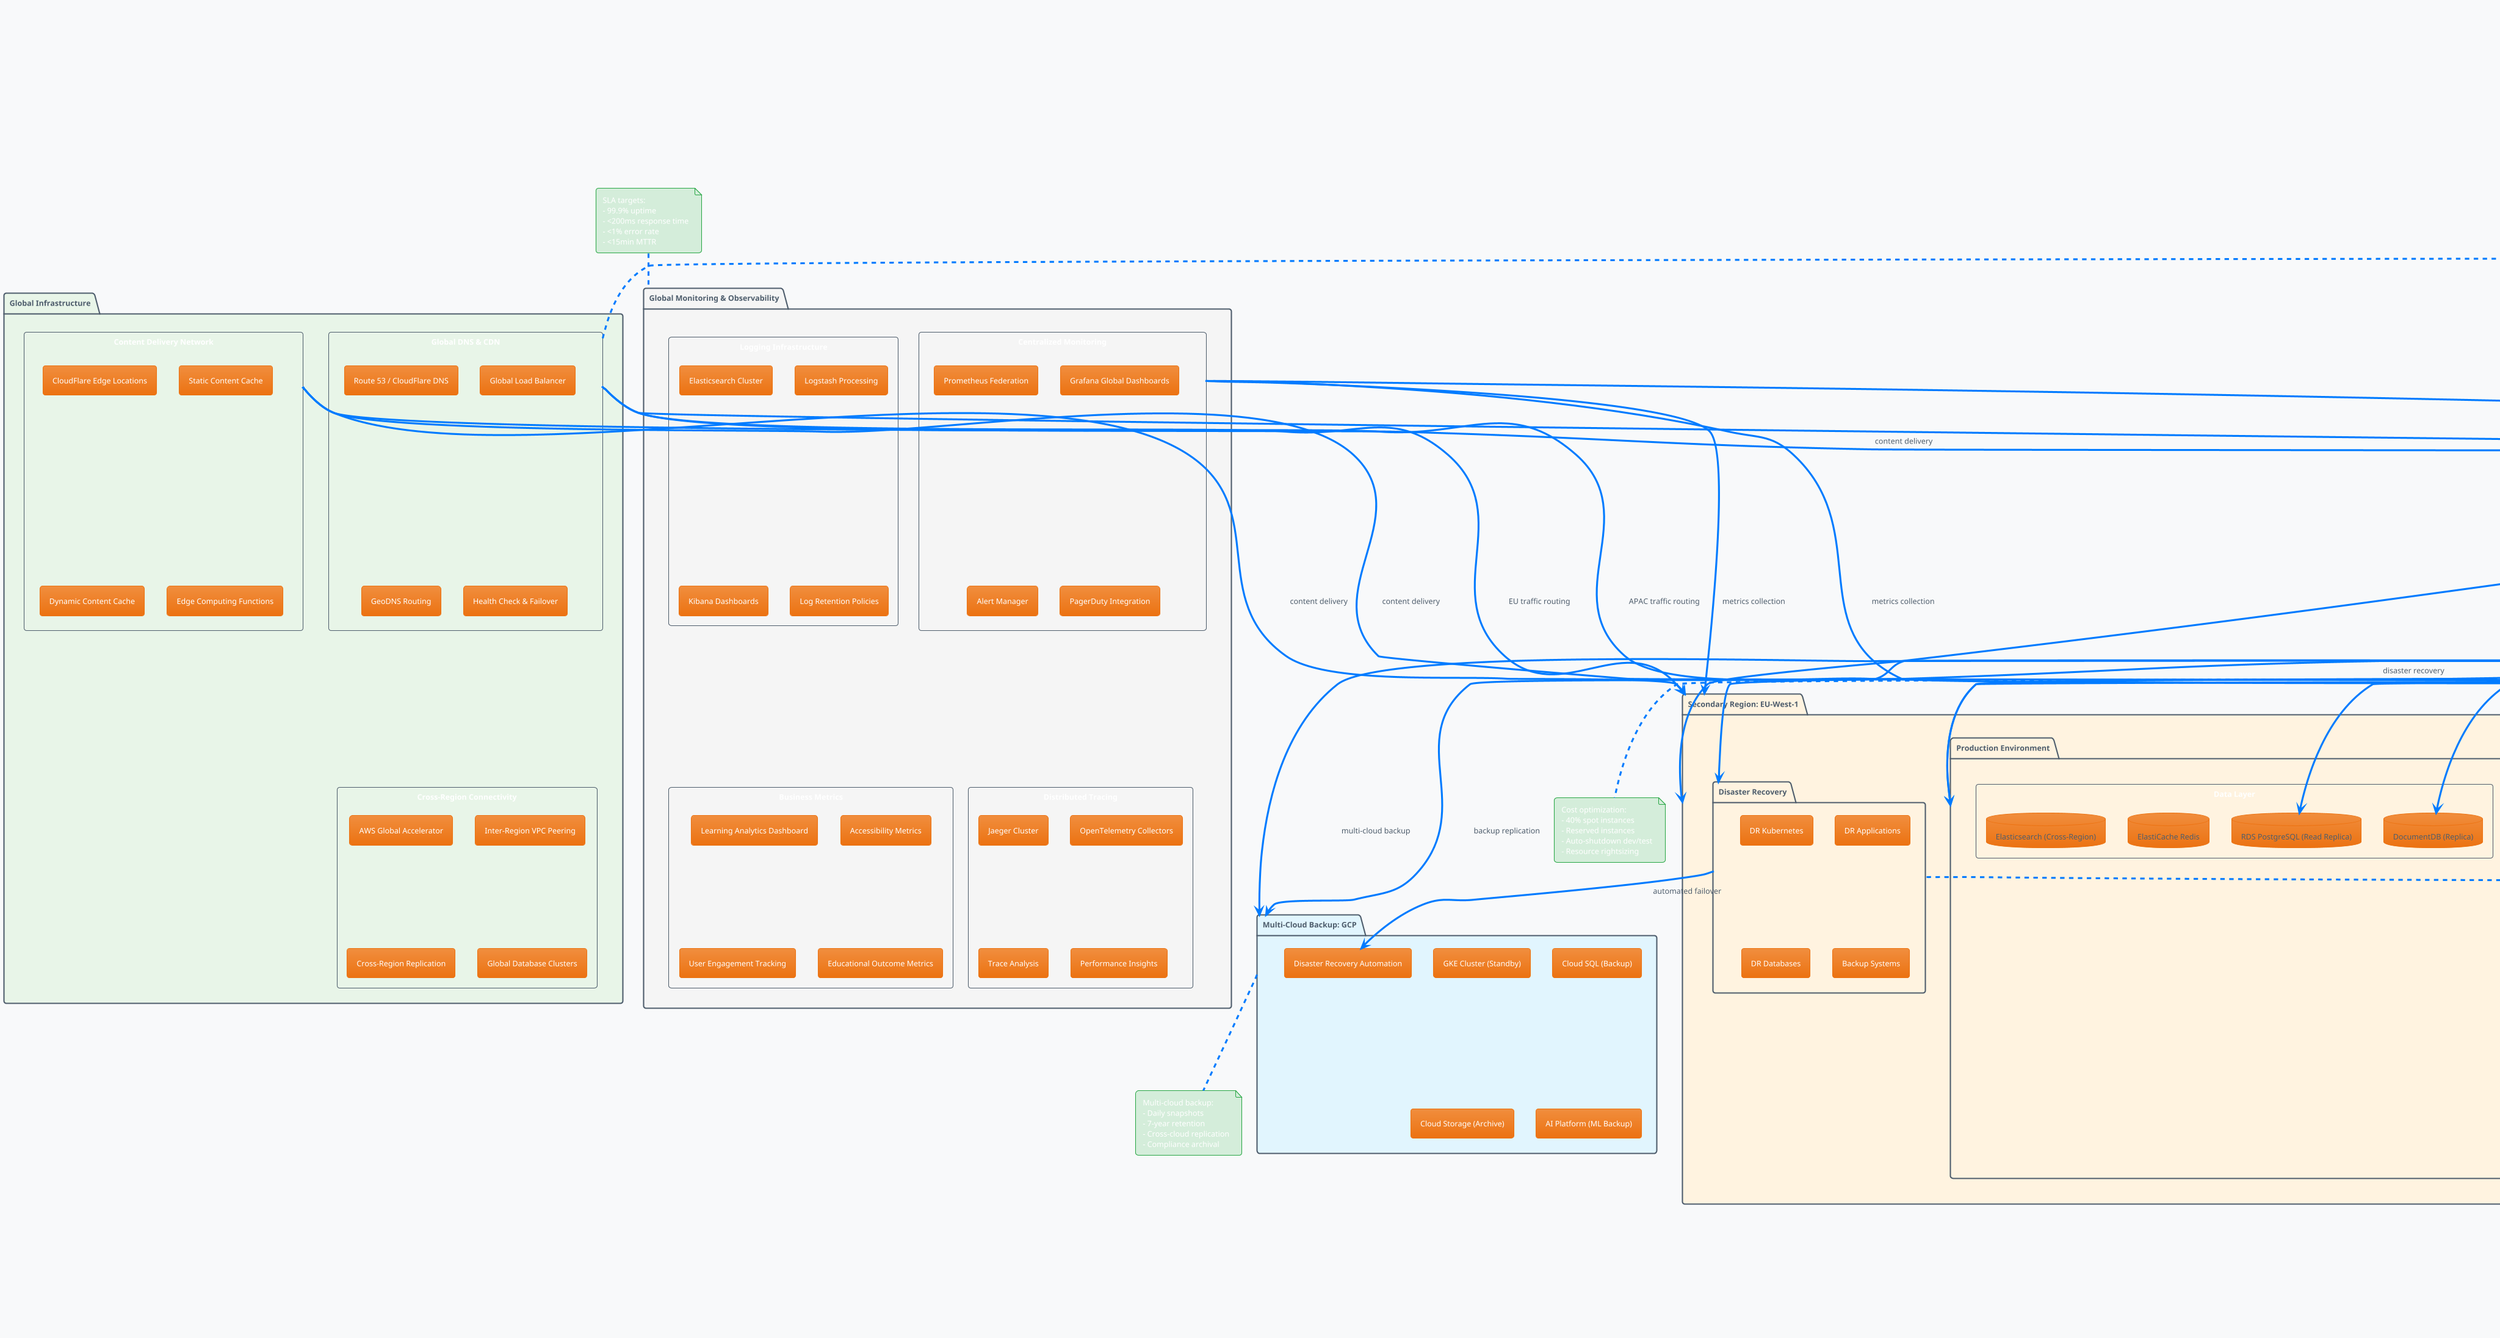 @startuml EvalPoint Deployment Architecture
!theme aws-orange

title EvalPoint - Deployment Architecture\nMulti-Cloud, Multi-Region, Auto-Scaling Infrastructure

skinparam backgroundColor #f8f9fa
skinparam componentStyle rectangle
skinparam rectangleBackgroundColor #ffffff
skinparam rectangleBorderColor #6c757d
skinparam arrowColor #007bff
skinparam noteBackgroundColor #d4edda
skinparam noteBorderColor #28a745

' Global Infrastructure
package "Global Infrastructure" as global_infra #e8f5e8 {
  component "Global DNS & CDN" as global_dns {
    component "Route 53 / CloudFlare DNS" as dns
    component "Global Load Balancer" as global_lb
    component "GeoDNS Routing" as geodns
    component "Health Check & Failover" as health_failover
  }
  
  component "Content Delivery Network" as cdn {
    component "CloudFlare Edge Locations" as edge_locations
    component "Static Content Cache" as static_cache
    component "Dynamic Content Cache" as dynamic_cache
    component "Edge Computing Functions" as edge_functions
  }
  
  component "Cross-Region Connectivity" as cross_region {
    component "AWS Global Accelerator" as global_accelerator
    component "Inter-Region VPC Peering" as vpc_peering
    component "Cross-Region Replication" as cross_replication
    component "Global Database Clusters" as global_db
  }
}

' Primary Region: US-East (Virginia)
package "Primary Region: US-East-1" as us_east #e3f2fd {
  package "Production Environment" as us_prod {
    component "Kubernetes Cluster (EKS)" as us_k8s {
      component "Control Plane (Managed)" as us_control_plane
      component "Worker Nodes (Auto-Scaling)" as us_workers
      component "Spot Instances (Cost Optimization)" as us_spot
      component "GPU Nodes (ML Workloads)" as us_gpu
    }
    
    component "Application Services" as us_apps {
      component "Learning Engine Pods" as us_learning
      component "Assessment Service Pods" as us_assessment
      component "Analytics Service Pods" as us_analytics
      component "Content Management Pods" as us_content
    }
    
    component "Data Layer" as us_data {
      database "RDS PostgreSQL (Multi-AZ)" as us_postgres
      database "DocumentDB (MongoDB)" as us_mongodb
      database "ElastiCache Redis" as us_redis
      database "Elasticsearch Service" as us_elasticsearch
    }
    
    component "ML Infrastructure" as us_ml {
      component "SageMaker Training" as us_sagemaker
      component "Model Endpoints" as us_ml_endpoints
      component "Feature Store" as us_feature_store
      component "MLflow Registry" as us_mlflow
    }
  }
  
  package "Staging Environment" as us_staging {
    component "Staging Kubernetes" as us_staging_k8s
    component "Staging Applications" as us_staging_apps
    component "Staging Databases" as us_staging_db
    component "Testing Infrastructure" as us_testing
  }
  
  package "Development Environment" as us_dev {
    component "Dev Kubernetes" as us_dev_k8s
    component "Dev Applications" as us_dev_apps
    component "Dev Databases" as us_dev_db
    component "CI/CD Pipeline" as us_cicd
  }
}

' Secondary Region: EU-West (Ireland)
package "Secondary Region: EU-West-1" as eu_west #fff3e0 {
  package "Production Environment" as eu_prod {
    component "Kubernetes Cluster (EKS)" as eu_k8s {
      component "Control Plane (Managed)" as eu_control_plane
      component "Worker Nodes (Auto-Scaling)" as eu_workers
      component "Spot Instances" as eu_spot
      component "GPU Nodes" as eu_gpu
    }
    
    component "Application Services" as eu_apps {
      component "Learning Engine Pods" as eu_learning
      component "Assessment Service Pods" as eu_assessment
      component "Analytics Service Pods" as eu_analytics
      component "Content Management Pods" as eu_content
    }
    
    component "Data Layer" as eu_data {
      database "RDS PostgreSQL (Read Replica)" as eu_postgres
      database "DocumentDB (Replica)" as eu_mongodb
      database "ElastiCache Redis" as eu_redis
      database "Elasticsearch (Cross-Region)" as eu_elasticsearch
    }
    
    component "ML Infrastructure" as eu_ml {
      component "SageMaker Endpoints" as eu_ml_endpoints
      component "Feature Store Replica" as eu_feature_store
      component "Model Cache" as eu_model_cache
    }
  }
  
  package "Disaster Recovery" as eu_dr {
    component "DR Kubernetes" as eu_dr_k8s
    component "DR Applications" as eu_dr_apps
    component "DR Databases" as eu_dr_db
    component "Backup Systems" as eu_backup
  }
}

' Tertiary Region: Asia-Pacific (Sydney)
package "Tertiary Region: AP-Southeast-2" as ap_southeast #f3e5f5 {
  package "Production Environment" as ap_prod {
    component "Kubernetes Cluster (EKS)" as ap_k8s {
      component "Control Plane (Managed)" as ap_control_plane
      component "Worker Nodes (Auto-Scaling)" as ap_workers
      component "Spot Instances" as ap_spot
    }
    
    component "Application Services" as ap_apps {
      component "Learning Engine Pods" as ap_learning
      component "Assessment Service Pods" as ap_assessment
      component "Analytics Service Pods" as ap_analytics
      component "Content Management Pods" as ap_content
    }
    
    component "Data Layer" as ap_data {
      database "RDS PostgreSQL (Read Replica)" as ap_postgres
      database "DocumentDB (Replica)" as ap_mongodb
      database "ElastiCache Redis" as ap_redis
      database "Elasticsearch (Cross-Region)" as ap_elasticsearch
    }
    
    component "Edge Computing" as ap_edge {
      component "Edge ML Inference" as ap_edge_ml
      component "Local Content Cache" as ap_edge_cache
      component "Latency Optimization" as ap_latency_opt
    }
  }
}

' Multi-Cloud Backup: Google Cloud Platform
package "Multi-Cloud Backup: GCP" as gcp_backup #e1f5fe {
  component "GKE Cluster (Standby)" as gcp_k8s
  component "Cloud SQL (Backup)" as gcp_sql
  component "Cloud Storage (Archive)" as gcp_storage
  component "AI Platform (ML Backup)" as gcp_ml
  component "Disaster Recovery Automation" as gcp_dr
}

' Monitoring & Observability
package "Global Monitoring & Observability" as monitoring #f5f5f5 {
  component "Centralized Monitoring" as central_monitoring {
    component "Prometheus Federation" as prometheus_fed
    component "Grafana Global Dashboards" as grafana_global
    component "Alert Manager" as alert_manager
    component "PagerDuty Integration" as pagerduty
  }
  
  component "Logging Infrastructure" as logging {
    component "Elasticsearch Cluster" as log_elasticsearch
    component "Logstash Processing" as logstash
    component "Kibana Dashboards" as kibana
    component "Log Retention Policies" as log_retention
  }
  
  component "Distributed Tracing" as tracing {
    component "Jaeger Cluster" as jaeger
    component "OpenTelemetry Collectors" as otel_collectors
    component "Trace Analysis" as trace_analysis
    component "Performance Insights" as perf_insights
  }
  
  component "Business Metrics" as business_metrics {
    component "Learning Analytics Dashboard" as learning_dashboard
    component "Accessibility Metrics" as accessibility_metrics
    component "User Engagement Tracking" as engagement_tracking
    component "Educational Outcome Metrics" as outcome_metrics
  }
}

' DevOps & CI/CD Infrastructure
package "DevOps & CI/CD Infrastructure" as devops #fff0f0 {
  component "Source Control & CI/CD" as cicd {
    component "GitHub Enterprise" as github
    component "GitHub Actions" as github_actions
    component "Docker Registry" as docker_registry
    component "Helm Chart Repository" as helm_repo
  }
  
  component "GitOps Deployment" as gitops {
    component "ArgoCD (Multi-Cluster)" as argocd
    component "Flux (Continuous Delivery)" as flux
    component "Sealed Secrets" as sealed_secrets
    component "Config Management" as config_mgmt
  }
  
  component "Infrastructure as Code" as iac {
    component "Terraform Cloud" as terraform
    component "AWS CloudFormation" as cloudformation
    component "Kubernetes Manifests" as k8s_manifests
    component "Environment Promotion" as env_promotion
  }
  
  component "Security & Compliance" as devops_security {
    component "Container Security Scanning" as container_scanning
    component "Infrastructure Security" as infra_security
    component "Compliance Automation" as compliance_automation
    component "Secret Management" as secret_mgmt
  }
}

' Network Architecture
package "Network Architecture" as network_arch #f8f9fa {
  component "Global Network" as global_network {
    component "Transit Gateways" as transit_gateways
    component "VPC Peering" as vpc_peering_network
    component "Private Network Connectivity" as private_connectivity
    component "Network Segmentation" as network_segmentation
  }
  
  component "Load Balancing" as load_balancing {
    component "Application Load Balancers" as alb_network
    component "Network Load Balancers" as nlb_network
    component "Global Load Balancing" as global_lb_network
    component "Traffic Distribution" as traffic_distribution
  }
  
  component "Security & Compliance" as network_security {
    component "Web Application Firewall" as waf_network
    component "DDoS Protection" as ddos_network
    component "Network Access Control" as network_acl
    component "VPN & Private Access" as vpn_network
  }
}

' Deployment Flow Connections

' Global infrastructure connections
global_dns --> us_east : primary routing
global_dns --> eu_west : EU traffic routing
global_dns --> ap_southeast : APAC traffic routing

cdn --> us_east : content delivery
cdn --> eu_west : content delivery
cdn --> ap_southeast : content delivery

' Cross-region connections
us_prod --> eu_prod : data replication
us_prod --> ap_prod : data replication
us_prod --> gcp_backup : backup replication

' Monitoring connections
central_monitoring --> us_east : metrics collection
central_monitoring --> eu_west : metrics collection
central_monitoring --> ap_southeast : metrics collection

' CI/CD connections
cicd --> us_dev : development deployment
cicd --> us_staging : staging deployment
cicd --> us_prod : production deployment
gitops --> eu_prod : EU deployment
gitops --> ap_prod : APAC deployment

' Auto-scaling flows
us_k8s --> us_apps : pod scaling
eu_k8s --> eu_apps : pod scaling
ap_k8s --> ap_apps : pod scaling

' Data replication flows
us_postgres --> eu_postgres : read replica
us_postgres --> ap_postgres : read replica
us_mongodb --> eu_mongodb : document replication
us_mongodb --> ap_mongodb : document replication

' ML deployment flows
us_ml --> eu_ml : model deployment
us_ml --> ap_edge : edge model deployment
us_mlflow --> eu_ml_endpoints : model serving

' Backup and DR flows
us_prod --> eu_dr : disaster recovery
us_prod --> gcp_backup : multi-cloud backup
eu_dr --> gcp_dr : automated failover

' Network security flows
network_security --> us_east : security policies
network_security --> eu_west : security policies
network_security --> ap_southeast : security policies

' Notes with Deployment Specifications
note right of us_k8s : Auto-scaling:\n- Min: 10 nodes\n- Max: 100 nodes\n- CPU target: 70%\n- Memory target: 80%

note right of eu_k8s : Geo-distribution:\n- EU data residency\n- GDPR compliance\n- <50ms latency EU-wide\n- 99.9% availability

note right of ap_k8s : Edge optimization:\n- CDN integration\n- Mobile-first design\n- Offline capabilities\n- Low-bandwidth support

note right of global_dns : Traffic routing:\n- Latency-based routing\n- Health check failover\n- Geographic restrictions\n- Educational compliance

' Scalability specifications
note top of us_workers : Node specifications:\n- m5.xlarge (standard)\n- c5.2xlarge (compute)\n- r5.xlarge (memory)\n- p3.2xlarge (GPU/ML)

note top of monitoring : SLA targets:\n- 99.9% uptime\n- <200ms response time\n- <1% error rate\n- <15min MTTR

' Disaster Recovery specifications
note bottom of eu_dr : DR capabilities:\n- RTO: 15 minutes\n- RPO: 5 minutes\n- Auto-failover enabled\n- Cross-region backups

note bottom of gcp_backup : Multi-cloud backup:\n- Daily snapshots\n- 7-year retention\n- Cross-cloud replication\n- Compliance archival

' Cost optimization
note bottom of us_spot : Cost optimization:\n- 40% spot instances\n- Reserved instances\n- Auto-shutdown dev/test\n- Resource rightsizing

@enduml